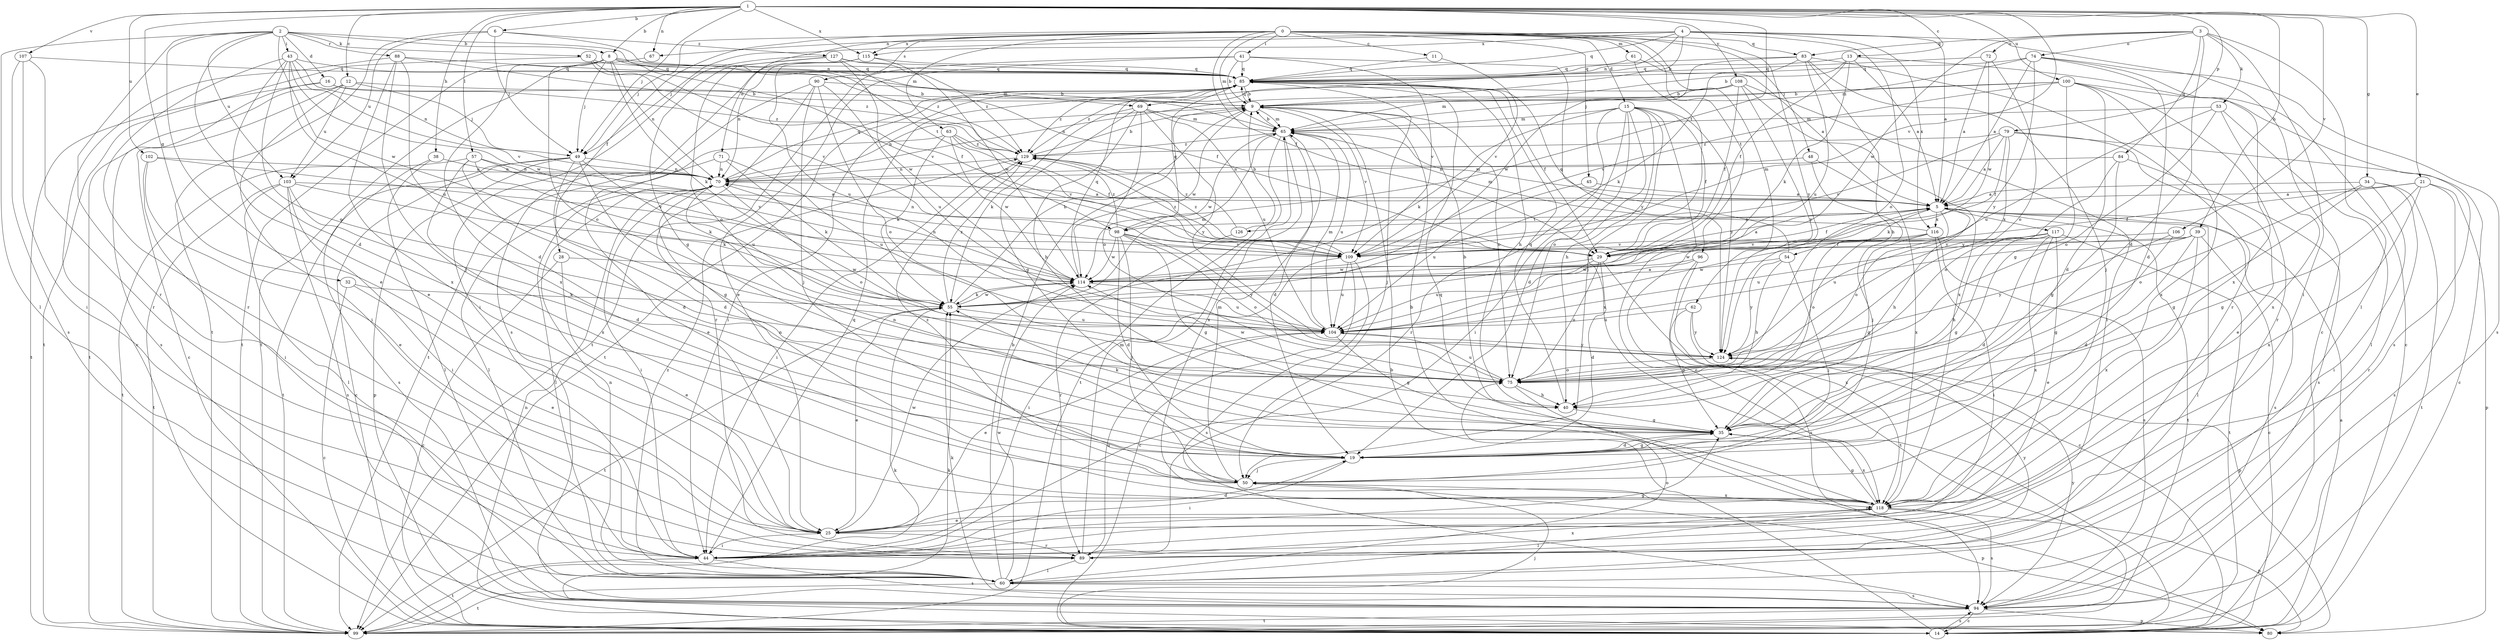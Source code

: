 strict digraph  {
0;
1;
2;
3;
4;
5;
6;
8;
9;
11;
12;
13;
14;
15;
16;
19;
21;
25;
28;
29;
32;
34;
35;
38;
39;
40;
41;
43;
44;
45;
48;
49;
50;
52;
53;
54;
55;
57;
60;
61;
62;
63;
65;
67;
69;
70;
71;
72;
74;
75;
79;
80;
83;
84;
85;
88;
89;
90;
94;
96;
98;
99;
100;
102;
103;
104;
106;
107;
108;
109;
114;
115;
116;
117;
118;
124;
126;
127;
129;
0 -> 11  [label=c];
0 -> 15  [label=d];
0 -> 28  [label=f];
0 -> 29  [label=f];
0 -> 41  [label=i];
0 -> 45  [label=j];
0 -> 48  [label=j];
0 -> 49  [label=j];
0 -> 61  [label=m];
0 -> 62  [label=m];
0 -> 63  [label=m];
0 -> 65  [label=m];
0 -> 71  [label=o];
0 -> 83  [label=q];
0 -> 90  [label=s];
0 -> 96  [label=t];
0 -> 115  [label=x];
0 -> 124  [label=y];
1 -> 6  [label=b];
1 -> 8  [label=b];
1 -> 12  [label=c];
1 -> 13  [label=c];
1 -> 21  [label=e];
1 -> 32  [label=g];
1 -> 34  [label=g];
1 -> 38  [label=h];
1 -> 39  [label=h];
1 -> 49  [label=j];
1 -> 57  [label=l];
1 -> 67  [label=n];
1 -> 79  [label=p];
1 -> 98  [label=t];
1 -> 100  [label=u];
1 -> 102  [label=u];
1 -> 106  [label=v];
1 -> 107  [label=v];
1 -> 108  [label=v];
1 -> 109  [label=v];
1 -> 115  [label=x];
2 -> 8  [label=b];
2 -> 16  [label=d];
2 -> 19  [label=d];
2 -> 25  [label=e];
2 -> 43  [label=i];
2 -> 52  [label=k];
2 -> 60  [label=l];
2 -> 88  [label=r];
2 -> 89  [label=r];
2 -> 98  [label=t];
2 -> 103  [label=u];
2 -> 114  [label=w];
3 -> 19  [label=d];
3 -> 44  [label=i];
3 -> 53  [label=k];
3 -> 60  [label=l];
3 -> 72  [label=o];
3 -> 74  [label=o];
3 -> 83  [label=q];
3 -> 84  [label=q];
3 -> 114  [label=w];
4 -> 5  [label=a];
4 -> 9  [label=b];
4 -> 14  [label=c];
4 -> 49  [label=j];
4 -> 67  [label=n];
4 -> 69  [label=n];
4 -> 75  [label=o];
4 -> 85  [label=q];
4 -> 115  [label=x];
4 -> 116  [label=x];
5 -> 29  [label=f];
5 -> 40  [label=h];
5 -> 54  [label=k];
5 -> 60  [label=l];
5 -> 65  [label=m];
5 -> 75  [label=o];
5 -> 94  [label=s];
5 -> 98  [label=t];
5 -> 99  [label=t];
5 -> 116  [label=x];
5 -> 117  [label=x];
5 -> 126  [label=z];
6 -> 49  [label=j];
6 -> 69  [label=n];
6 -> 99  [label=t];
6 -> 103  [label=u];
6 -> 127  [label=z];
8 -> 49  [label=j];
8 -> 55  [label=k];
8 -> 65  [label=m];
8 -> 70  [label=n];
8 -> 75  [label=o];
8 -> 85  [label=q];
8 -> 99  [label=t];
8 -> 109  [label=v];
8 -> 118  [label=x];
8 -> 129  [label=z];
9 -> 65  [label=m];
9 -> 70  [label=n];
9 -> 75  [label=o];
9 -> 85  [label=q];
9 -> 109  [label=v];
9 -> 114  [label=w];
11 -> 85  [label=q];
11 -> 109  [label=v];
12 -> 9  [label=b];
12 -> 14  [label=c];
12 -> 44  [label=i];
12 -> 49  [label=j];
12 -> 99  [label=t];
12 -> 103  [label=u];
13 -> 5  [label=a];
13 -> 9  [label=b];
13 -> 14  [label=c];
13 -> 29  [label=f];
13 -> 55  [label=k];
13 -> 85  [label=q];
14 -> 5  [label=a];
14 -> 9  [label=b];
14 -> 50  [label=j];
14 -> 70  [label=n];
14 -> 94  [label=s];
15 -> 14  [label=c];
15 -> 19  [label=d];
15 -> 29  [label=f];
15 -> 40  [label=h];
15 -> 44  [label=i];
15 -> 55  [label=k];
15 -> 65  [label=m];
15 -> 75  [label=o];
15 -> 89  [label=r];
15 -> 118  [label=x];
15 -> 124  [label=y];
16 -> 9  [label=b];
16 -> 94  [label=s];
16 -> 99  [label=t];
16 -> 129  [label=z];
19 -> 35  [label=g];
19 -> 44  [label=i];
19 -> 50  [label=j];
19 -> 70  [label=n];
21 -> 5  [label=a];
21 -> 29  [label=f];
21 -> 35  [label=g];
21 -> 80  [label=p];
21 -> 94  [label=s];
21 -> 118  [label=x];
25 -> 19  [label=d];
25 -> 44  [label=i];
25 -> 89  [label=r];
25 -> 114  [label=w];
28 -> 14  [label=c];
28 -> 25  [label=e];
28 -> 114  [label=w];
29 -> 5  [label=a];
29 -> 14  [label=c];
29 -> 19  [label=d];
29 -> 75  [label=o];
29 -> 104  [label=u];
29 -> 114  [label=w];
29 -> 129  [label=z];
32 -> 14  [label=c];
32 -> 25  [label=e];
32 -> 55  [label=k];
34 -> 5  [label=a];
34 -> 35  [label=g];
34 -> 44  [label=i];
34 -> 75  [label=o];
34 -> 89  [label=r];
34 -> 99  [label=t];
35 -> 19  [label=d];
35 -> 55  [label=k];
35 -> 118  [label=x];
38 -> 60  [label=l];
38 -> 70  [label=n];
38 -> 94  [label=s];
39 -> 14  [label=c];
39 -> 19  [label=d];
39 -> 104  [label=u];
39 -> 109  [label=v];
39 -> 114  [label=w];
39 -> 118  [label=x];
40 -> 9  [label=b];
40 -> 35  [label=g];
40 -> 85  [label=q];
41 -> 9  [label=b];
41 -> 25  [label=e];
41 -> 85  [label=q];
41 -> 99  [label=t];
41 -> 109  [label=v];
41 -> 124  [label=y];
43 -> 25  [label=e];
43 -> 70  [label=n];
43 -> 75  [label=o];
43 -> 85  [label=q];
43 -> 89  [label=r];
43 -> 104  [label=u];
43 -> 109  [label=v];
43 -> 114  [label=w];
44 -> 35  [label=g];
44 -> 85  [label=q];
44 -> 94  [label=s];
44 -> 99  [label=t];
45 -> 5  [label=a];
45 -> 104  [label=u];
48 -> 50  [label=j];
48 -> 70  [label=n];
48 -> 118  [label=x];
49 -> 14  [label=c];
49 -> 19  [label=d];
49 -> 35  [label=g];
49 -> 70  [label=n];
49 -> 80  [label=p];
49 -> 99  [label=t];
49 -> 104  [label=u];
50 -> 65  [label=m];
50 -> 70  [label=n];
50 -> 80  [label=p];
50 -> 118  [label=x];
50 -> 129  [label=z];
52 -> 29  [label=f];
52 -> 85  [label=q];
52 -> 99  [label=t];
52 -> 109  [label=v];
53 -> 60  [label=l];
53 -> 65  [label=m];
53 -> 75  [label=o];
53 -> 104  [label=u];
53 -> 118  [label=x];
54 -> 40  [label=h];
54 -> 50  [label=j];
54 -> 85  [label=q];
54 -> 114  [label=w];
54 -> 124  [label=y];
55 -> 9  [label=b];
55 -> 25  [label=e];
55 -> 65  [label=m];
55 -> 99  [label=t];
55 -> 104  [label=u];
55 -> 114  [label=w];
55 -> 129  [label=z];
57 -> 19  [label=d];
57 -> 55  [label=k];
57 -> 70  [label=n];
57 -> 99  [label=t];
57 -> 109  [label=v];
57 -> 118  [label=x];
60 -> 9  [label=b];
60 -> 70  [label=n];
60 -> 75  [label=o];
60 -> 94  [label=s];
60 -> 99  [label=t];
60 -> 114  [label=w];
60 -> 129  [label=z];
61 -> 5  [label=a];
61 -> 50  [label=j];
61 -> 85  [label=q];
62 -> 35  [label=g];
62 -> 80  [label=p];
62 -> 104  [label=u];
62 -> 124  [label=y];
63 -> 25  [label=e];
63 -> 29  [label=f];
63 -> 55  [label=k];
63 -> 109  [label=v];
63 -> 114  [label=w];
63 -> 129  [label=z];
65 -> 9  [label=b];
65 -> 19  [label=d];
65 -> 99  [label=t];
65 -> 104  [label=u];
65 -> 114  [label=w];
65 -> 118  [label=x];
65 -> 129  [label=z];
67 -> 99  [label=t];
69 -> 35  [label=g];
69 -> 40  [label=h];
69 -> 55  [label=k];
69 -> 65  [label=m];
69 -> 75  [label=o];
69 -> 104  [label=u];
69 -> 124  [label=y];
70 -> 5  [label=a];
70 -> 44  [label=i];
70 -> 60  [label=l];
70 -> 75  [label=o];
70 -> 85  [label=q];
71 -> 55  [label=k];
71 -> 60  [label=l];
71 -> 70  [label=n];
71 -> 104  [label=u];
72 -> 5  [label=a];
72 -> 75  [label=o];
72 -> 85  [label=q];
72 -> 114  [label=w];
74 -> 5  [label=a];
74 -> 19  [label=d];
74 -> 65  [label=m];
74 -> 85  [label=q];
74 -> 94  [label=s];
74 -> 118  [label=x];
74 -> 124  [label=y];
75 -> 40  [label=h];
75 -> 80  [label=p];
75 -> 104  [label=u];
75 -> 114  [label=w];
79 -> 5  [label=a];
79 -> 14  [label=c];
79 -> 25  [label=e];
79 -> 29  [label=f];
79 -> 109  [label=v];
79 -> 124  [label=y];
79 -> 129  [label=z];
80 -> 55  [label=k];
83 -> 40  [label=h];
83 -> 50  [label=j];
83 -> 55  [label=k];
83 -> 85  [label=q];
83 -> 89  [label=r];
83 -> 104  [label=u];
83 -> 114  [label=w];
84 -> 35  [label=g];
84 -> 70  [label=n];
84 -> 75  [label=o];
84 -> 94  [label=s];
85 -> 9  [label=b];
85 -> 29  [label=f];
85 -> 40  [label=h];
85 -> 44  [label=i];
85 -> 50  [label=j];
85 -> 99  [label=t];
85 -> 129  [label=z];
88 -> 14  [label=c];
88 -> 19  [label=d];
88 -> 50  [label=j];
88 -> 85  [label=q];
88 -> 118  [label=x];
88 -> 129  [label=z];
89 -> 60  [label=l];
89 -> 65  [label=m];
89 -> 104  [label=u];
89 -> 118  [label=x];
89 -> 124  [label=y];
90 -> 9  [label=b];
90 -> 50  [label=j];
90 -> 75  [label=o];
90 -> 89  [label=r];
90 -> 99  [label=t];
90 -> 104  [label=u];
94 -> 14  [label=c];
94 -> 55  [label=k];
94 -> 80  [label=p];
94 -> 99  [label=t];
94 -> 124  [label=y];
96 -> 94  [label=s];
96 -> 99  [label=t];
96 -> 114  [label=w];
96 -> 118  [label=x];
98 -> 19  [label=d];
98 -> 35  [label=g];
98 -> 50  [label=j];
98 -> 70  [label=n];
98 -> 75  [label=o];
98 -> 85  [label=q];
98 -> 109  [label=v];
98 -> 114  [label=w];
98 -> 124  [label=y];
98 -> 129  [label=z];
99 -> 55  [label=k];
100 -> 9  [label=b];
100 -> 19  [label=d];
100 -> 35  [label=g];
100 -> 70  [label=n];
100 -> 89  [label=r];
100 -> 94  [label=s];
100 -> 109  [label=v];
100 -> 118  [label=x];
102 -> 25  [label=e];
102 -> 44  [label=i];
102 -> 70  [label=n];
102 -> 109  [label=v];
103 -> 5  [label=a];
103 -> 19  [label=d];
103 -> 44  [label=i];
103 -> 55  [label=k];
103 -> 60  [label=l];
103 -> 94  [label=s];
103 -> 99  [label=t];
104 -> 5  [label=a];
104 -> 25  [label=e];
104 -> 35  [label=g];
104 -> 65  [label=m];
104 -> 124  [label=y];
106 -> 35  [label=g];
106 -> 109  [label=v];
106 -> 124  [label=y];
107 -> 44  [label=i];
107 -> 85  [label=q];
107 -> 89  [label=r];
107 -> 94  [label=s];
108 -> 9  [label=b];
108 -> 29  [label=f];
108 -> 44  [label=i];
108 -> 65  [label=m];
108 -> 118  [label=x];
108 -> 124  [label=y];
108 -> 129  [label=z];
109 -> 14  [label=c];
109 -> 44  [label=i];
109 -> 94  [label=s];
109 -> 104  [label=u];
109 -> 129  [label=z];
114 -> 55  [label=k];
114 -> 70  [label=n];
114 -> 85  [label=q];
114 -> 104  [label=u];
115 -> 70  [label=n];
115 -> 85  [label=q];
115 -> 94  [label=s];
115 -> 104  [label=u];
115 -> 114  [label=w];
116 -> 35  [label=g];
116 -> 44  [label=i];
116 -> 65  [label=m];
116 -> 75  [label=o];
116 -> 94  [label=s];
116 -> 109  [label=v];
117 -> 19  [label=d];
117 -> 25  [label=e];
117 -> 29  [label=f];
117 -> 35  [label=g];
117 -> 40  [label=h];
117 -> 99  [label=t];
117 -> 104  [label=u];
117 -> 118  [label=x];
118 -> 9  [label=b];
118 -> 25  [label=e];
118 -> 35  [label=g];
118 -> 60  [label=l];
118 -> 80  [label=p];
118 -> 85  [label=q];
118 -> 94  [label=s];
124 -> 75  [label=o];
126 -> 9  [label=b];
126 -> 89  [label=r];
126 -> 129  [label=z];
127 -> 29  [label=f];
127 -> 35  [label=g];
127 -> 44  [label=i];
127 -> 75  [label=o];
127 -> 85  [label=q];
127 -> 114  [label=w];
127 -> 129  [label=z];
129 -> 9  [label=b];
129 -> 44  [label=i];
129 -> 70  [label=n];
}
